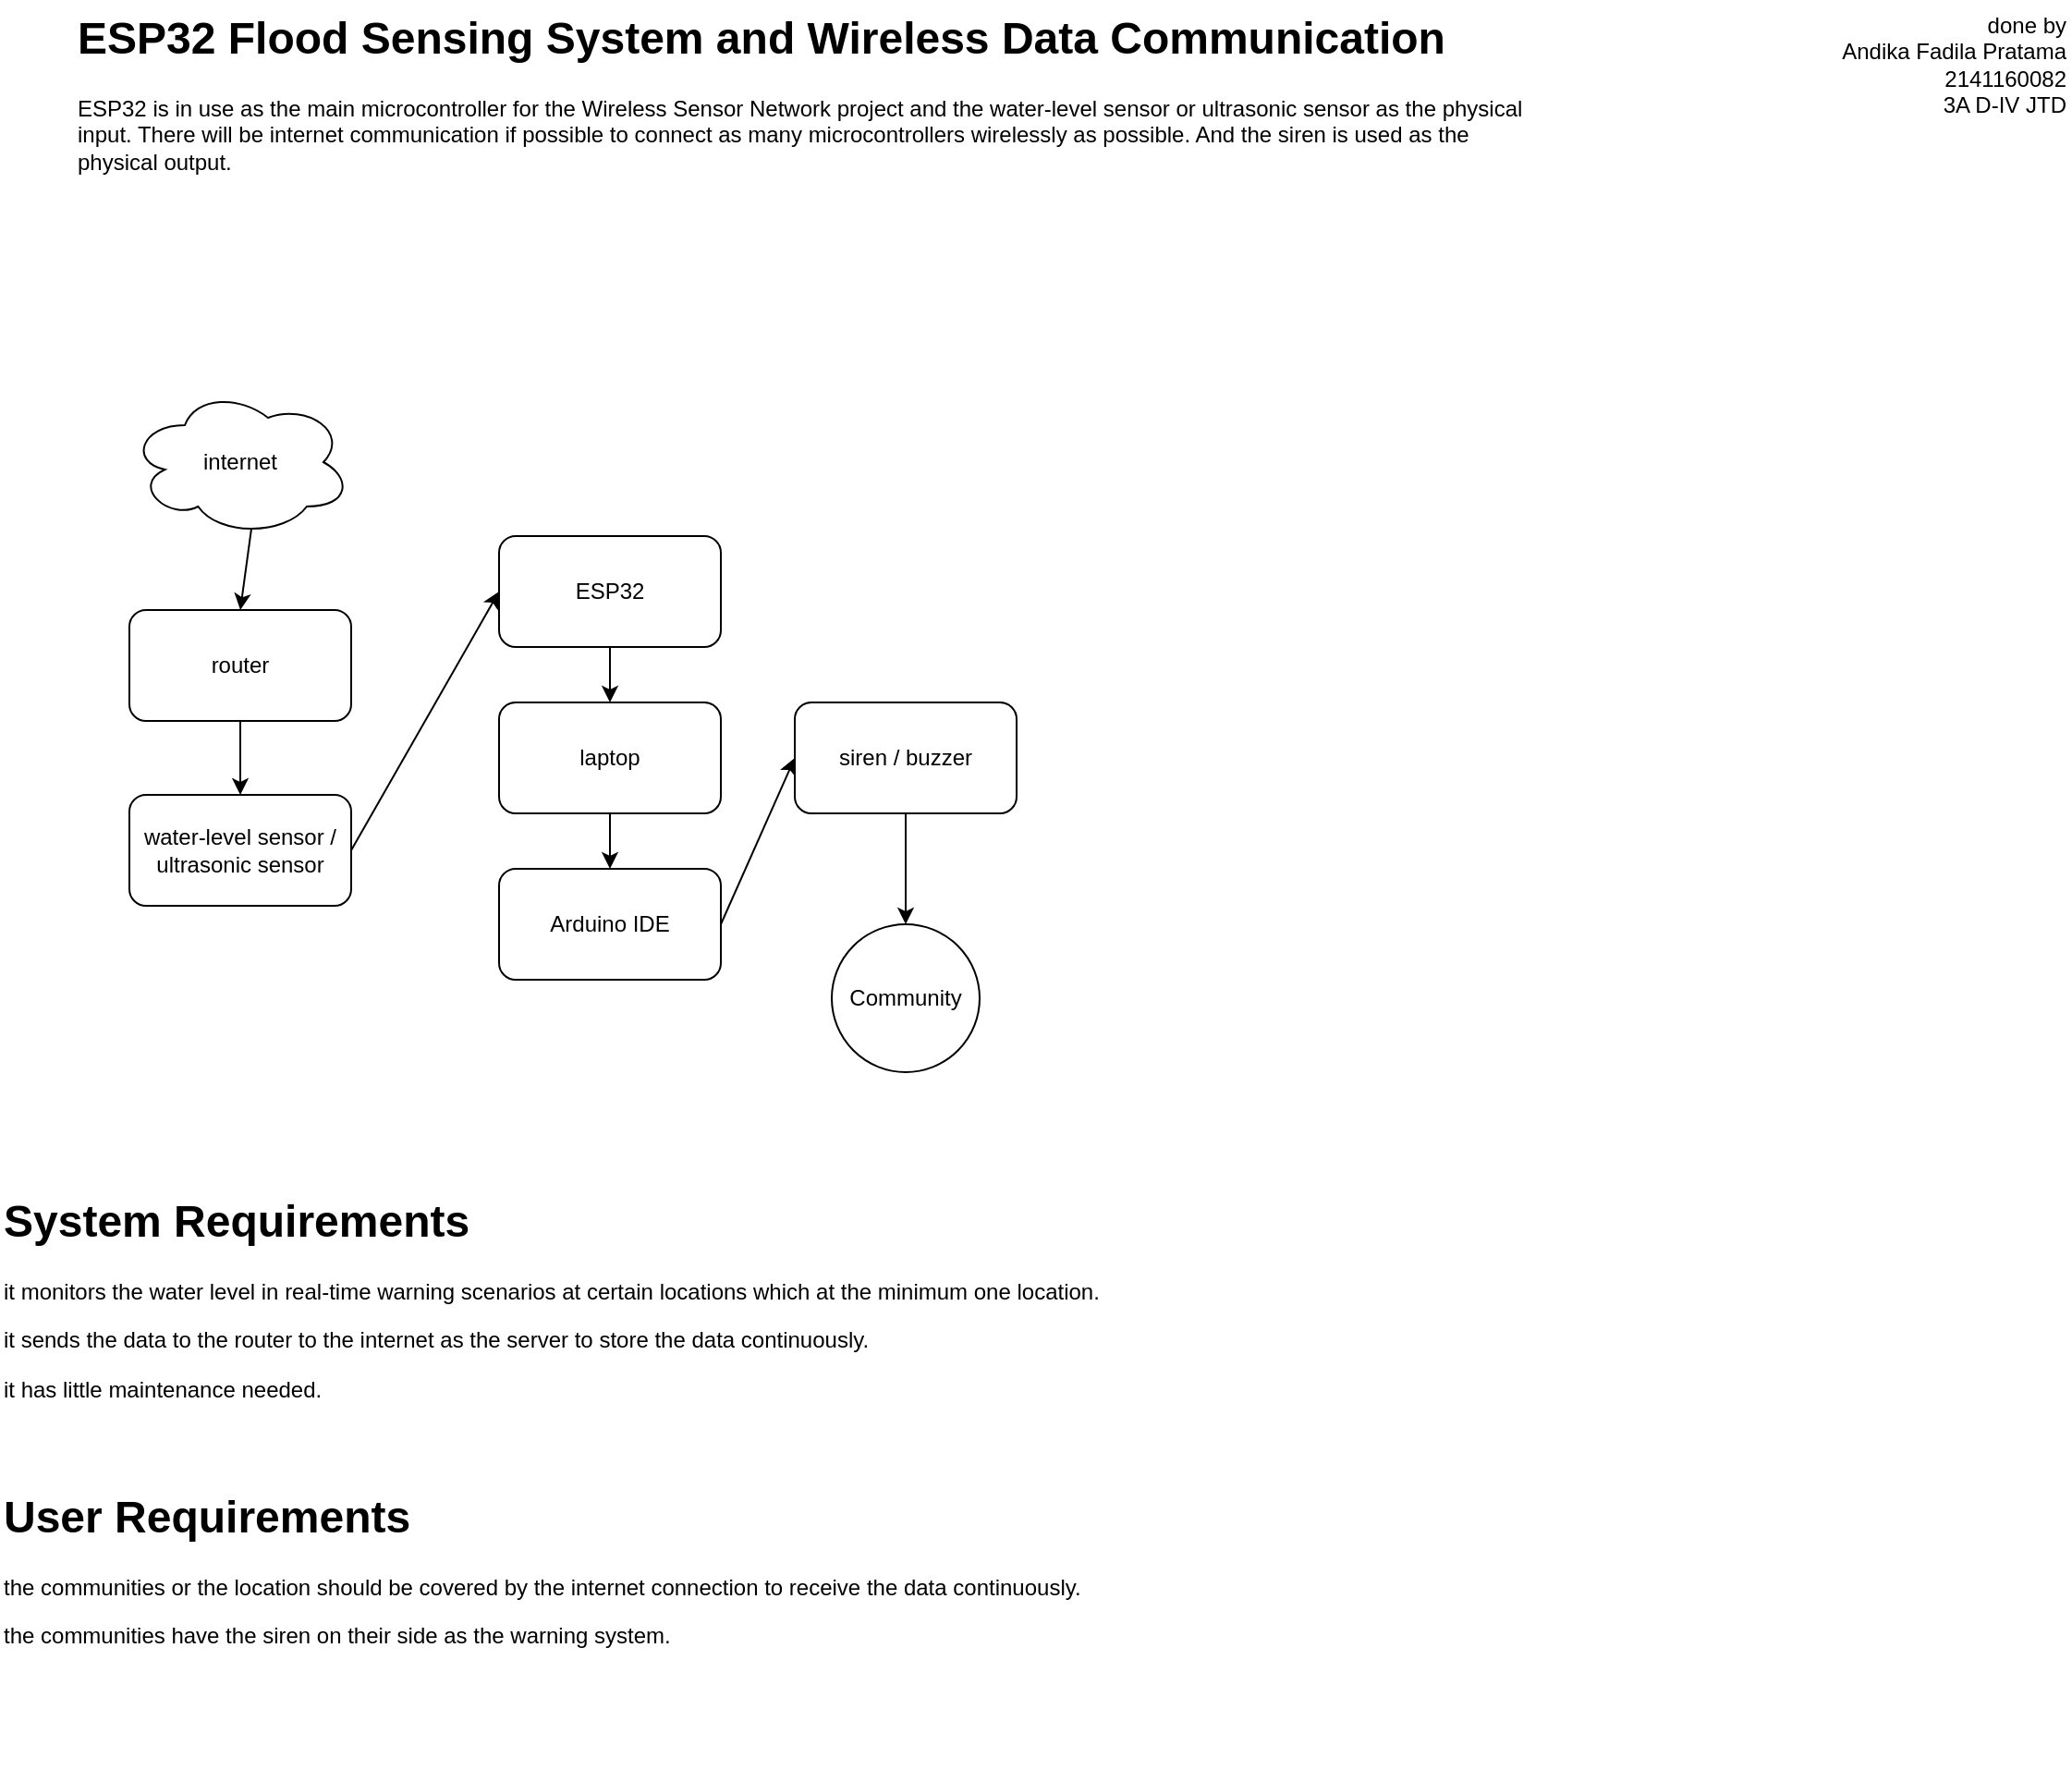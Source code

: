 <mxfile version="24.2.0" type="github">
  <diagram name="Page-1" id="tgPLA6SxDmpjASrpm9ep">
    <mxGraphModel dx="1194" dy="639" grid="1" gridSize="10" guides="1" tooltips="1" connect="1" arrows="1" fold="1" page="1" pageScale="1" pageWidth="4681" pageHeight="3300" math="0" shadow="0">
      <root>
        <mxCell id="0" />
        <mxCell id="1" parent="0" />
        <mxCell id="uWdfcczZp8XXyC7CWnQV-1" value="ESP32" style="rounded=1;whiteSpace=wrap;html=1;" vertex="1" parent="1">
          <mxGeometry x="310" y="330" width="120" height="60" as="geometry" />
        </mxCell>
        <mxCell id="uWdfcczZp8XXyC7CWnQV-2" value="water-level sensor / ultrasonic sensor" style="rounded=1;whiteSpace=wrap;html=1;" vertex="1" parent="1">
          <mxGeometry x="110" y="470" width="120" height="60" as="geometry" />
        </mxCell>
        <mxCell id="uWdfcczZp8XXyC7CWnQV-3" value="laptop" style="rounded=1;whiteSpace=wrap;html=1;" vertex="1" parent="1">
          <mxGeometry x="310" y="420" width="120" height="60" as="geometry" />
        </mxCell>
        <mxCell id="uWdfcczZp8XXyC7CWnQV-4" value="router" style="rounded=1;whiteSpace=wrap;html=1;" vertex="1" parent="1">
          <mxGeometry x="110" y="370" width="120" height="60" as="geometry" />
        </mxCell>
        <mxCell id="uWdfcczZp8XXyC7CWnQV-6" value="internet" style="ellipse;shape=cloud;whiteSpace=wrap;html=1;" vertex="1" parent="1">
          <mxGeometry x="110" y="250" width="120" height="80" as="geometry" />
        </mxCell>
        <mxCell id="uWdfcczZp8XXyC7CWnQV-7" value="siren / buzzer" style="rounded=1;whiteSpace=wrap;html=1;" vertex="1" parent="1">
          <mxGeometry x="470" y="420" width="120" height="60" as="geometry" />
        </mxCell>
        <mxCell id="uWdfcczZp8XXyC7CWnQV-8" value="Arduino IDE" style="rounded=1;whiteSpace=wrap;html=1;" vertex="1" parent="1">
          <mxGeometry x="310" y="510" width="120" height="60" as="geometry" />
        </mxCell>
        <mxCell id="uWdfcczZp8XXyC7CWnQV-10" value="Community" style="ellipse;whiteSpace=wrap;html=1;aspect=fixed;" vertex="1" parent="1">
          <mxGeometry x="490" y="540" width="80" height="80" as="geometry" />
        </mxCell>
        <mxCell id="uWdfcczZp8XXyC7CWnQV-11" value="" style="endArrow=classic;html=1;rounded=0;entryX=0.5;entryY=0;entryDx=0;entryDy=0;exitX=0.55;exitY=0.95;exitDx=0;exitDy=0;exitPerimeter=0;" edge="1" parent="1" source="uWdfcczZp8XXyC7CWnQV-6" target="uWdfcczZp8XXyC7CWnQV-4">
          <mxGeometry width="50" height="50" relative="1" as="geometry">
            <mxPoint x="140" y="340" as="sourcePoint" />
            <mxPoint x="620" y="500" as="targetPoint" />
          </mxGeometry>
        </mxCell>
        <mxCell id="uWdfcczZp8XXyC7CWnQV-12" value="" style="endArrow=classic;html=1;rounded=0;exitX=0.5;exitY=1;exitDx=0;exitDy=0;entryX=0.5;entryY=0;entryDx=0;entryDy=0;" edge="1" parent="1" source="uWdfcczZp8XXyC7CWnQV-4" target="uWdfcczZp8XXyC7CWnQV-2">
          <mxGeometry width="50" height="50" relative="1" as="geometry">
            <mxPoint x="570" y="550" as="sourcePoint" />
            <mxPoint x="620" y="500" as="targetPoint" />
          </mxGeometry>
        </mxCell>
        <mxCell id="uWdfcczZp8XXyC7CWnQV-13" value="" style="endArrow=classic;html=1;rounded=0;exitX=1;exitY=0.5;exitDx=0;exitDy=0;entryX=0;entryY=0.5;entryDx=0;entryDy=0;" edge="1" parent="1" source="uWdfcczZp8XXyC7CWnQV-2" target="uWdfcczZp8XXyC7CWnQV-1">
          <mxGeometry width="50" height="50" relative="1" as="geometry">
            <mxPoint x="570" y="520" as="sourcePoint" />
            <mxPoint x="620" y="470" as="targetPoint" />
          </mxGeometry>
        </mxCell>
        <mxCell id="uWdfcczZp8XXyC7CWnQV-14" value="" style="endArrow=classic;html=1;rounded=0;exitX=0.5;exitY=1;exitDx=0;exitDy=0;entryX=0.5;entryY=0;entryDx=0;entryDy=0;" edge="1" parent="1" source="uWdfcczZp8XXyC7CWnQV-1" target="uWdfcczZp8XXyC7CWnQV-3">
          <mxGeometry width="50" height="50" relative="1" as="geometry">
            <mxPoint x="570" y="520" as="sourcePoint" />
            <mxPoint x="620" y="470" as="targetPoint" />
          </mxGeometry>
        </mxCell>
        <mxCell id="uWdfcczZp8XXyC7CWnQV-15" value="" style="endArrow=classic;html=1;rounded=0;exitX=0.5;exitY=1;exitDx=0;exitDy=0;entryX=0.5;entryY=0;entryDx=0;entryDy=0;" edge="1" parent="1" source="uWdfcczZp8XXyC7CWnQV-3" target="uWdfcczZp8XXyC7CWnQV-8">
          <mxGeometry width="50" height="50" relative="1" as="geometry">
            <mxPoint x="570" y="520" as="sourcePoint" />
            <mxPoint x="620" y="470" as="targetPoint" />
          </mxGeometry>
        </mxCell>
        <mxCell id="uWdfcczZp8XXyC7CWnQV-16" value="" style="endArrow=classic;html=1;rounded=0;exitX=1;exitY=0.5;exitDx=0;exitDy=0;entryX=0;entryY=0.5;entryDx=0;entryDy=0;" edge="1" parent="1" source="uWdfcczZp8XXyC7CWnQV-8" target="uWdfcczZp8XXyC7CWnQV-7">
          <mxGeometry width="50" height="50" relative="1" as="geometry">
            <mxPoint x="570" y="520" as="sourcePoint" />
            <mxPoint x="620" y="470" as="targetPoint" />
          </mxGeometry>
        </mxCell>
        <mxCell id="uWdfcczZp8XXyC7CWnQV-17" value="" style="endArrow=classic;html=1;rounded=0;exitX=0.5;exitY=1;exitDx=0;exitDy=0;entryX=0.5;entryY=0;entryDx=0;entryDy=0;" edge="1" parent="1" source="uWdfcczZp8XXyC7CWnQV-7" target="uWdfcczZp8XXyC7CWnQV-10">
          <mxGeometry width="50" height="50" relative="1" as="geometry">
            <mxPoint x="570" y="520" as="sourcePoint" />
            <mxPoint x="620" y="470" as="targetPoint" />
          </mxGeometry>
        </mxCell>
        <mxCell id="uWdfcczZp8XXyC7CWnQV-18" value="&lt;h1 style=&quot;margin-top: 0px;&quot;&gt;ESP32 Flood Sensing System and Wireless Data Communication&lt;/h1&gt;&lt;p&gt;ESP32 is in use as the main microcontroller for the Wireless Sensor Network project and the water-level sensor or ultrasonic sensor as the physical input. There will be internet communication if possible to connect as many microcontrollers wirelessly as possible. And the siren is used as the physical output.&lt;/p&gt;" style="text;html=1;whiteSpace=wrap;overflow=hidden;rounded=0;" vertex="1" parent="1">
          <mxGeometry x="80" y="40" width="800" height="120" as="geometry" />
        </mxCell>
        <mxCell id="uWdfcczZp8XXyC7CWnQV-22" value="&lt;h1 style=&quot;margin-top: 0px;&quot;&gt;System Requirements&lt;/h1&gt;&lt;p&gt;it monitors the water level in real-time warning scenarios at certain locations which at the minimum one location.&lt;/p&gt;&lt;p&gt;it sends the data to the router to the internet as the server to store the data continuously.&lt;/p&gt;&lt;p&gt;it has little maintenance needed.&lt;/p&gt;" style="text;html=1;whiteSpace=wrap;overflow=hidden;rounded=0;" vertex="1" parent="1">
          <mxGeometry x="40" y="680" width="760" height="120" as="geometry" />
        </mxCell>
        <mxCell id="uWdfcczZp8XXyC7CWnQV-23" value="&lt;h1 style=&quot;margin-top: 0px;&quot;&gt;User Requirements&lt;/h1&gt;&lt;p&gt;&lt;span style=&quot;background-color: initial;&quot;&gt;the communities or the location should be covered by the internet connection to receive the data continuously.&lt;/span&gt;&lt;br&gt;&lt;/p&gt;&lt;p&gt;&lt;span style=&quot;background-color: initial;&quot;&gt;the communities have the siren on their side as the warning system.&lt;/span&gt;&lt;/p&gt;" style="text;html=1;whiteSpace=wrap;overflow=hidden;rounded=0;" vertex="1" parent="1">
          <mxGeometry x="40" y="840" width="600" height="160" as="geometry" />
        </mxCell>
        <mxCell id="uWdfcczZp8XXyC7CWnQV-24" value="done by&lt;div&gt;Andika Fadila Pratama&lt;/div&gt;&lt;div&gt;2141160082&lt;/div&gt;&lt;div&gt;3A D-IV JTD&lt;/div&gt;" style="text;html=1;align=right;verticalAlign=middle;whiteSpace=wrap;rounded=0;" vertex="1" parent="1">
          <mxGeometry x="840" y="40" width="320" height="70" as="geometry" />
        </mxCell>
      </root>
    </mxGraphModel>
  </diagram>
</mxfile>

